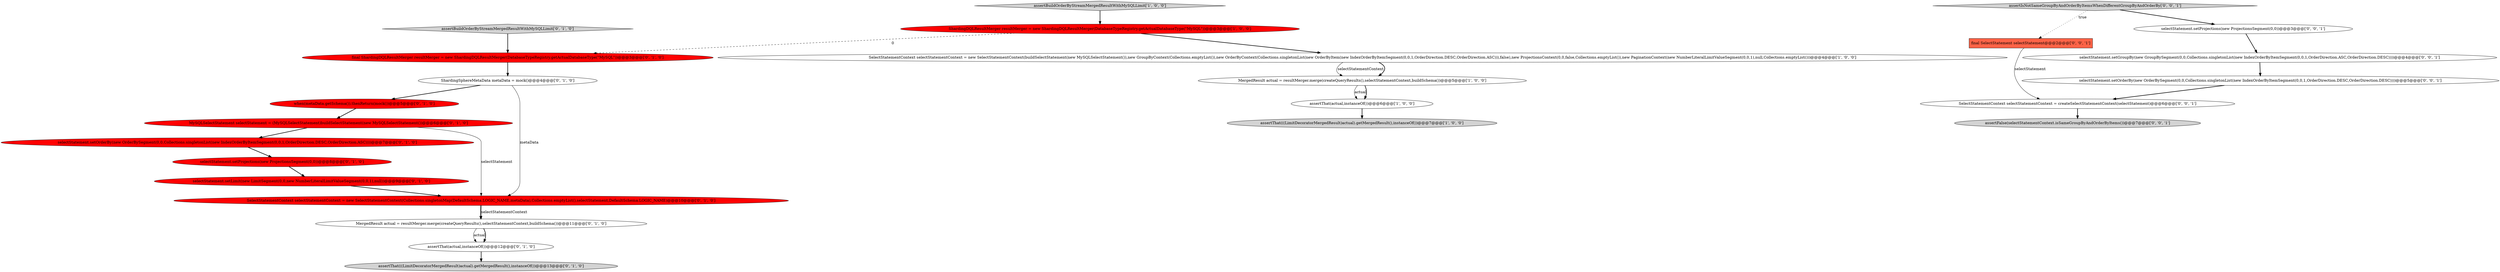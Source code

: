 digraph {
12 [style = filled, label = "selectStatement.setOrderBy(new OrderBySegment(0,0,Collections.singletonList(new IndexOrderByItemSegment(0,0,1,OrderDirection.DESC,OrderDirection.ASC))))@@@7@@@['0', '1', '0']", fillcolor = red, shape = ellipse image = "AAA1AAABBB2BBB"];
6 [style = filled, label = "selectStatement.setLimit(new LimitSegment(0,0,new NumberLiteralLimitValueSegment(0,0,1),null))@@@9@@@['0', '1', '0']", fillcolor = red, shape = ellipse image = "AAA1AAABBB2BBB"];
10 [style = filled, label = "assertBuildOrderByStreamMergedResultWithMySQLLimit['0', '1', '0']", fillcolor = lightgray, shape = diamond image = "AAA0AAABBB2BBB"];
13 [style = filled, label = "assertThat(actual,instanceOf())@@@12@@@['0', '1', '0']", fillcolor = white, shape = ellipse image = "AAA0AAABBB2BBB"];
2 [style = filled, label = "assertThat(((LimitDecoratorMergedResult)actual).getMergedResult(),instanceOf())@@@7@@@['1', '0', '0']", fillcolor = lightgray, shape = ellipse image = "AAA0AAABBB1BBB"];
7 [style = filled, label = "final ShardingDQLResultMerger resultMerger = new ShardingDQLResultMerger(DatabaseTypeRegistry.getActualDatabaseType(\"MySQL\"))@@@3@@@['0', '1', '0']", fillcolor = red, shape = ellipse image = "AAA1AAABBB2BBB"];
1 [style = filled, label = "assertThat(actual,instanceOf())@@@6@@@['1', '0', '0']", fillcolor = white, shape = ellipse image = "AAA0AAABBB1BBB"];
24 [style = filled, label = "assertIsNotSameGroupByAndOrderByItemsWhenDifferentGroupByAndOrderBy['0', '0', '1']", fillcolor = lightgray, shape = diamond image = "AAA0AAABBB3BBB"];
3 [style = filled, label = "assertBuildOrderByStreamMergedResultWithMySQLLimit['1', '0', '0']", fillcolor = lightgray, shape = diamond image = "AAA0AAABBB1BBB"];
8 [style = filled, label = "MergedResult actual = resultMerger.merge(createQueryResults(),selectStatementContext,buildSchema())@@@11@@@['0', '1', '0']", fillcolor = white, shape = ellipse image = "AAA0AAABBB2BBB"];
19 [style = filled, label = "SelectStatementContext selectStatementContext = createSelectStatementContext(selectStatement)@@@6@@@['0', '0', '1']", fillcolor = white, shape = ellipse image = "AAA0AAABBB3BBB"];
4 [style = filled, label = "ShardingDQLResultMerger resultMerger = new ShardingDQLResultMerger(DatabaseTypeRegistry.getActualDatabaseType(\"MySQL\"))@@@3@@@['1', '0', '0']", fillcolor = red, shape = ellipse image = "AAA1AAABBB1BBB"];
9 [style = filled, label = "ShardingSphereMetaData metaData = mock()@@@4@@@['0', '1', '0']", fillcolor = white, shape = ellipse image = "AAA0AAABBB2BBB"];
20 [style = filled, label = "selectStatement.setOrderBy(new OrderBySegment(0,0,Collections.singletonList(new IndexOrderByItemSegment(0,0,1,OrderDirection.DESC,OrderDirection.DESC))))@@@5@@@['0', '0', '1']", fillcolor = white, shape = ellipse image = "AAA0AAABBB3BBB"];
22 [style = filled, label = "final SelectStatement selectStatement@@@2@@@['0', '0', '1']", fillcolor = tomato, shape = box image = "AAA0AAABBB3BBB"];
21 [style = filled, label = "selectStatement.setProjections(new ProjectionsSegment(0,0))@@@3@@@['0', '0', '1']", fillcolor = white, shape = ellipse image = "AAA0AAABBB3BBB"];
14 [style = filled, label = "MySQLSelectStatement selectStatement = (MySQLSelectStatement)buildSelectStatement(new MySQLSelectStatement())@@@6@@@['0', '1', '0']", fillcolor = red, shape = ellipse image = "AAA1AAABBB2BBB"];
23 [style = filled, label = "assertFalse(selectStatementContext.isSameGroupByAndOrderByItems())@@@7@@@['0', '0', '1']", fillcolor = lightgray, shape = ellipse image = "AAA0AAABBB3BBB"];
15 [style = filled, label = "when(metaData.getSchema()).thenReturn(mock())@@@5@@@['0', '1', '0']", fillcolor = red, shape = ellipse image = "AAA1AAABBB2BBB"];
11 [style = filled, label = "assertThat(((LimitDecoratorMergedResult)actual).getMergedResult(),instanceOf())@@@13@@@['0', '1', '0']", fillcolor = lightgray, shape = ellipse image = "AAA0AAABBB2BBB"];
17 [style = filled, label = "selectStatement.setProjections(new ProjectionsSegment(0,0))@@@8@@@['0', '1', '0']", fillcolor = red, shape = ellipse image = "AAA1AAABBB2BBB"];
18 [style = filled, label = "selectStatement.setGroupBy(new GroupBySegment(0,0,Collections.singletonList(new IndexOrderByItemSegment(0,0,1,OrderDirection.ASC,OrderDirection.DESC))))@@@4@@@['0', '0', '1']", fillcolor = white, shape = ellipse image = "AAA0AAABBB3BBB"];
16 [style = filled, label = "SelectStatementContext selectStatementContext = new SelectStatementContext(Collections.singletonMap(DefaultSchema.LOGIC_NAME,metaData),Collections.emptyList(),selectStatement,DefaultSchema.LOGIC_NAME)@@@10@@@['0', '1', '0']", fillcolor = red, shape = ellipse image = "AAA1AAABBB2BBB"];
0 [style = filled, label = "SelectStatementContext selectStatementContext = new SelectStatementContext(buildSelectStatement(new MySQLSelectStatement()),new GroupByContext(Collections.emptyList()),new OrderByContext(Collections.singletonList(new OrderByItem(new IndexOrderByItemSegment(0,0,1,OrderDirection.DESC,OrderDirection.ASC))),false),new ProjectionsContext(0,0,false,Collections.emptyList()),new PaginationContext(new NumberLiteralLimitValueSegment(0,0,1),null,Collections.emptyList()))@@@4@@@['1', '0', '0']", fillcolor = white, shape = ellipse image = "AAA0AAABBB1BBB"];
5 [style = filled, label = "MergedResult actual = resultMerger.merge(createQueryResults(),selectStatementContext,buildSchema())@@@5@@@['1', '0', '0']", fillcolor = white, shape = ellipse image = "AAA0AAABBB1BBB"];
8->13 [style = solid, label="actual"];
15->14 [style = bold, label=""];
16->8 [style = bold, label=""];
0->5 [style = solid, label="selectStatementContext"];
17->6 [style = bold, label=""];
9->16 [style = solid, label="metaData"];
5->1 [style = solid, label="actual"];
12->17 [style = bold, label=""];
22->19 [style = solid, label="selectStatement"];
3->4 [style = bold, label=""];
13->11 [style = bold, label=""];
10->7 [style = bold, label=""];
21->18 [style = bold, label=""];
4->0 [style = bold, label=""];
16->8 [style = solid, label="selectStatementContext"];
7->9 [style = bold, label=""];
5->1 [style = bold, label=""];
18->20 [style = bold, label=""];
24->21 [style = bold, label=""];
6->16 [style = bold, label=""];
9->15 [style = bold, label=""];
24->22 [style = dotted, label="true"];
19->23 [style = bold, label=""];
4->7 [style = dashed, label="0"];
14->12 [style = bold, label=""];
1->2 [style = bold, label=""];
14->16 [style = solid, label="selectStatement"];
20->19 [style = bold, label=""];
8->13 [style = bold, label=""];
0->5 [style = bold, label=""];
}
